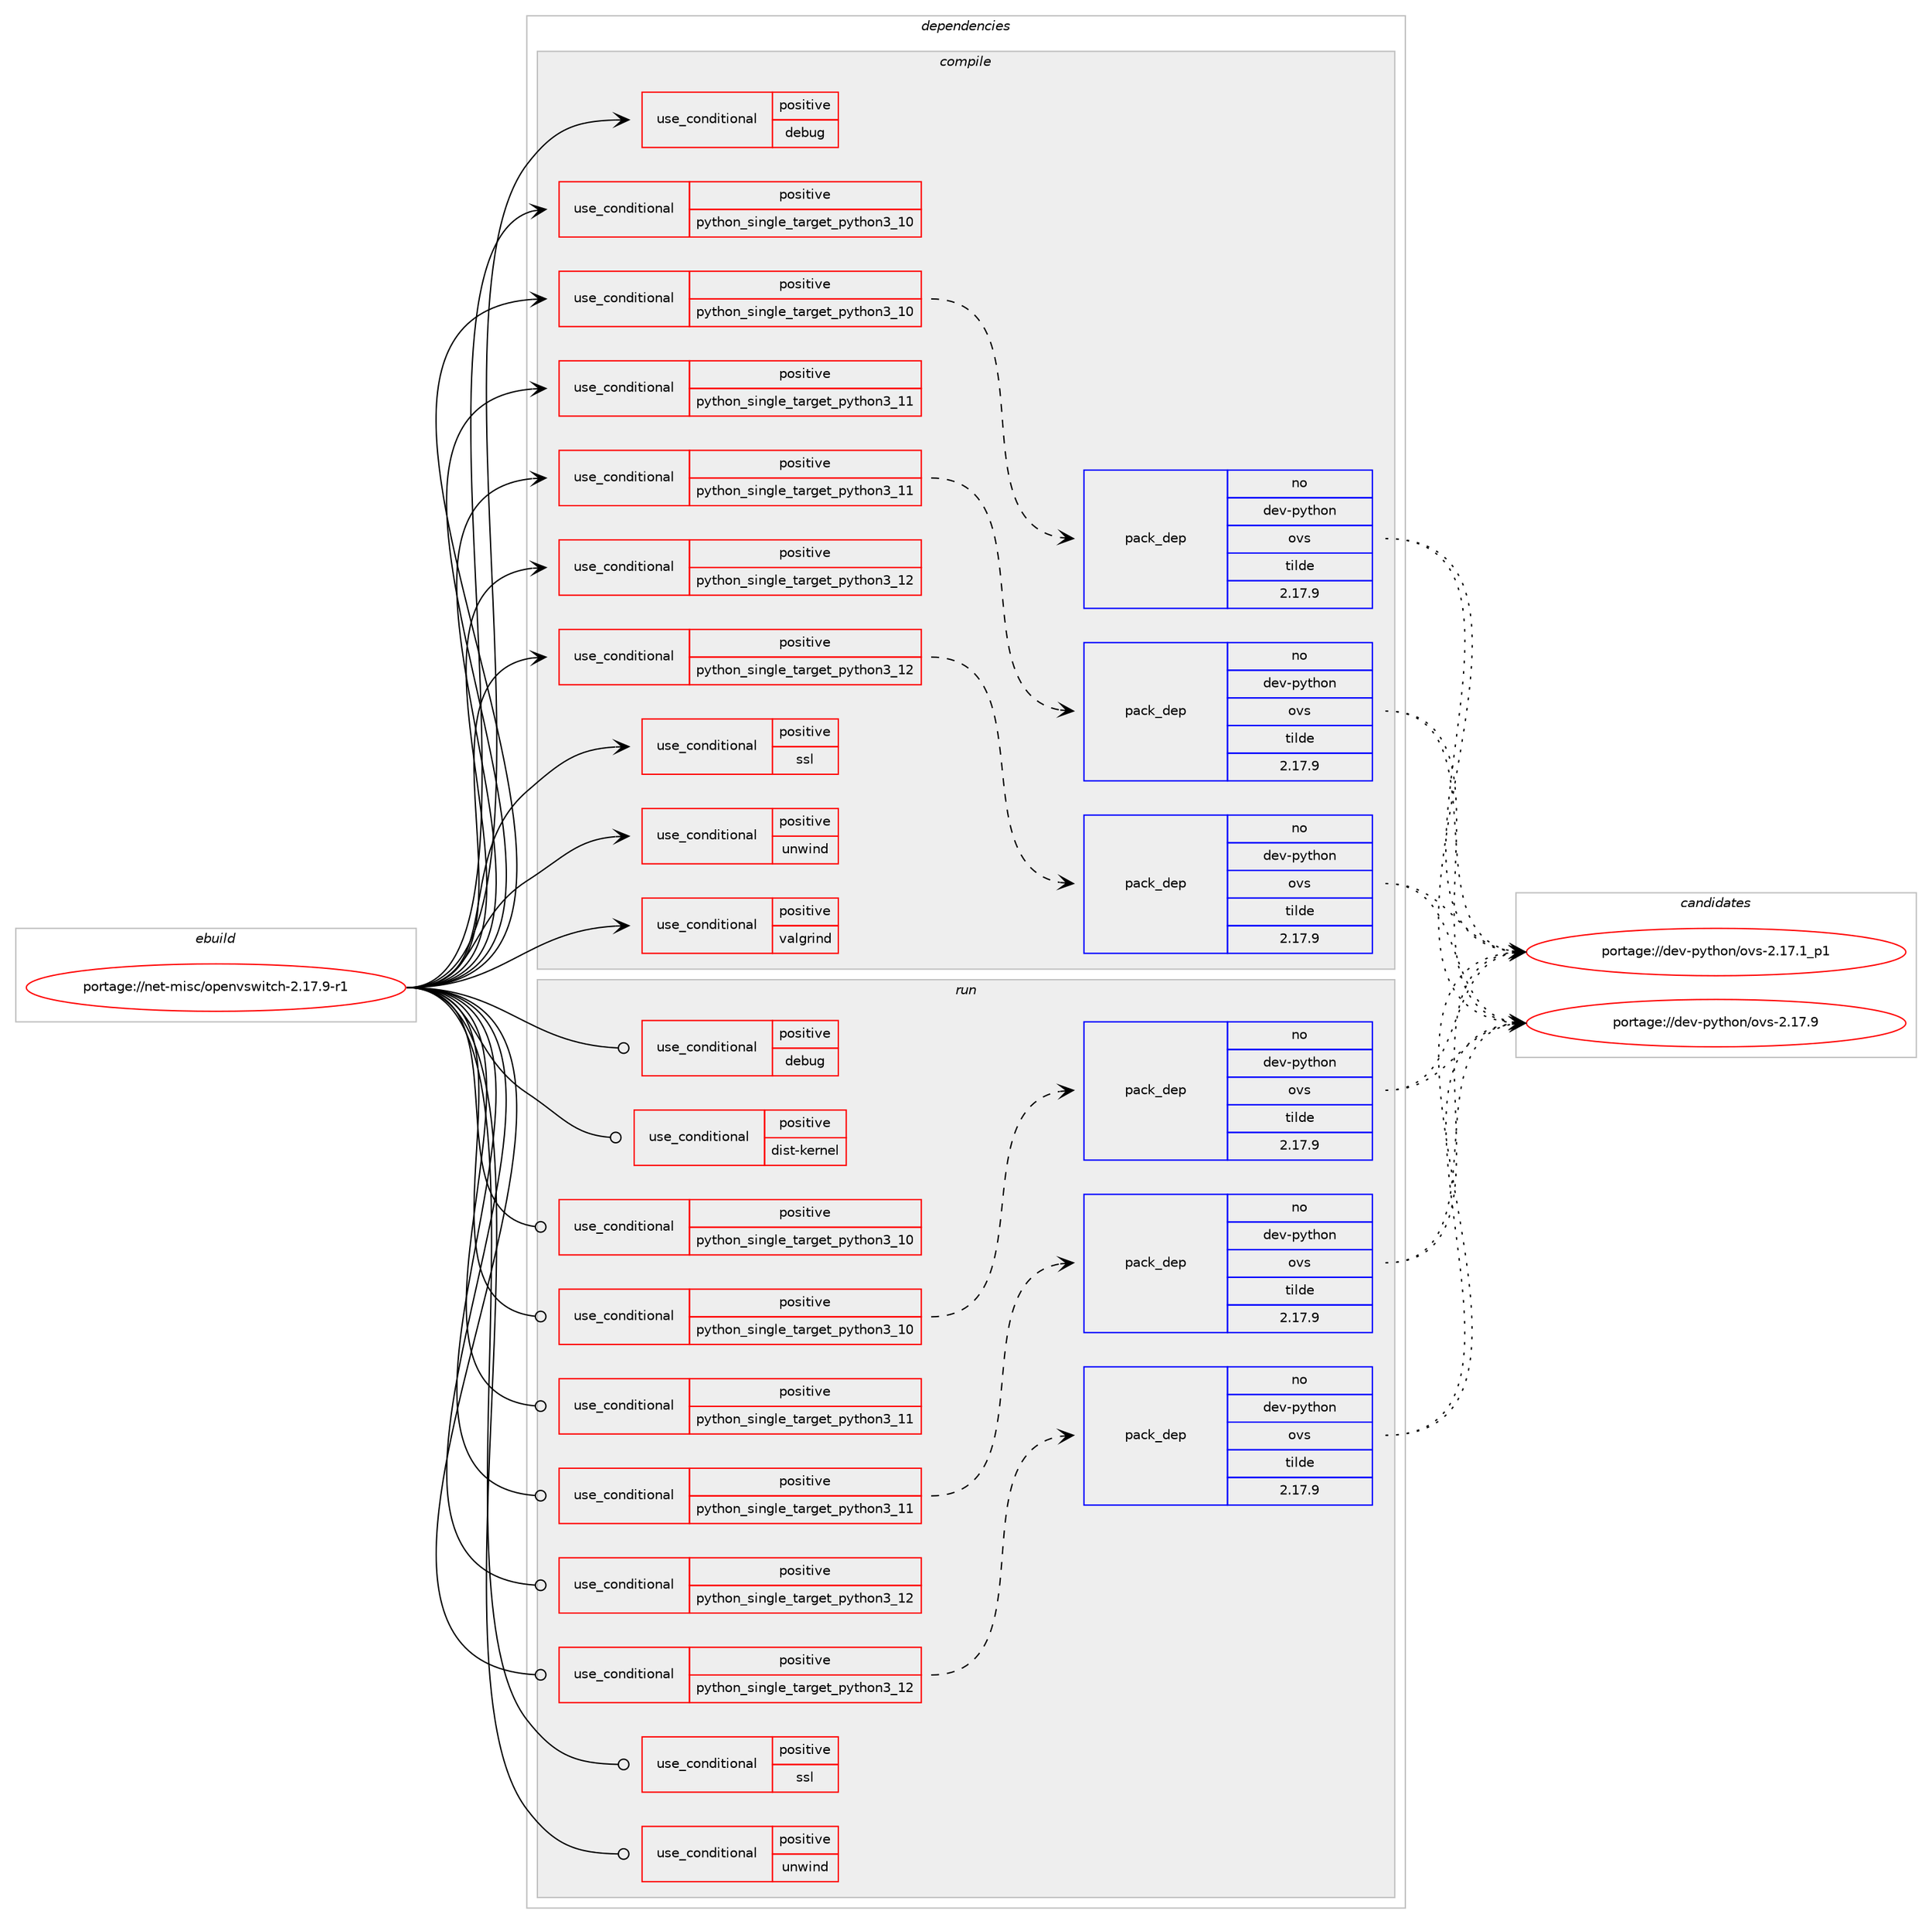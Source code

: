 digraph prolog {

# *************
# Graph options
# *************

newrank=true;
concentrate=true;
compound=true;
graph [rankdir=LR,fontname=Helvetica,fontsize=10,ranksep=1.5];#, ranksep=2.5, nodesep=0.2];
edge  [arrowhead=vee];
node  [fontname=Helvetica,fontsize=10];

# **********
# The ebuild
# **********

subgraph cluster_leftcol {
color=gray;
rank=same;
label=<<i>ebuild</i>>;
id [label="portage://net-misc/openvswitch-2.17.9-r1", color=red, width=4, href="../net-misc/openvswitch-2.17.9-r1.svg"];
}

# ****************
# The dependencies
# ****************

subgraph cluster_midcol {
color=gray;
label=<<i>dependencies</i>>;
subgraph cluster_compile {
fillcolor="#eeeeee";
style=filled;
label=<<i>compile</i>>;
subgraph cond96134 {
dependency190002 [label=<<TABLE BORDER="0" CELLBORDER="1" CELLSPACING="0" CELLPADDING="4"><TR><TD ROWSPAN="3" CELLPADDING="10">use_conditional</TD></TR><TR><TD>positive</TD></TR><TR><TD>debug</TD></TR></TABLE>>, shape=none, color=red];
# *** BEGIN UNKNOWN DEPENDENCY TYPE (TODO) ***
# dependency190002 -> package_dependency(portage://net-misc/openvswitch-2.17.9-r1,install,no,dev-lang,perl,none,[,,],[],[])
# *** END UNKNOWN DEPENDENCY TYPE (TODO) ***

}
id:e -> dependency190002:w [weight=20,style="solid",arrowhead="vee"];
subgraph cond96135 {
dependency190003 [label=<<TABLE BORDER="0" CELLBORDER="1" CELLSPACING="0" CELLPADDING="4"><TR><TD ROWSPAN="3" CELLPADDING="10">use_conditional</TD></TR><TR><TD>positive</TD></TR><TR><TD>python_single_target_python3_10</TD></TR></TABLE>>, shape=none, color=red];
# *** BEGIN UNKNOWN DEPENDENCY TYPE (TODO) ***
# dependency190003 -> package_dependency(portage://net-misc/openvswitch-2.17.9-r1,install,no,dev-lang,python,none,[,,],[slot(3.10)],[])
# *** END UNKNOWN DEPENDENCY TYPE (TODO) ***

}
id:e -> dependency190003:w [weight=20,style="solid",arrowhead="vee"];
subgraph cond96136 {
dependency190004 [label=<<TABLE BORDER="0" CELLBORDER="1" CELLSPACING="0" CELLPADDING="4"><TR><TD ROWSPAN="3" CELLPADDING="10">use_conditional</TD></TR><TR><TD>positive</TD></TR><TR><TD>python_single_target_python3_10</TD></TR></TABLE>>, shape=none, color=red];
subgraph pack91240 {
dependency190005 [label=<<TABLE BORDER="0" CELLBORDER="1" CELLSPACING="0" CELLPADDING="4" WIDTH="220"><TR><TD ROWSPAN="6" CELLPADDING="30">pack_dep</TD></TR><TR><TD WIDTH="110">no</TD></TR><TR><TD>dev-python</TD></TR><TR><TD>ovs</TD></TR><TR><TD>tilde</TD></TR><TR><TD>2.17.9</TD></TR></TABLE>>, shape=none, color=blue];
}
dependency190004:e -> dependency190005:w [weight=20,style="dashed",arrowhead="vee"];
# *** BEGIN UNKNOWN DEPENDENCY TYPE (TODO) ***
# dependency190004 -> package_dependency(portage://net-misc/openvswitch-2.17.9-r1,install,no,dev-python,twisted,none,[,,],[],[use(enable(python_targets_python3_10),negative)])
# *** END UNKNOWN DEPENDENCY TYPE (TODO) ***

# *** BEGIN UNKNOWN DEPENDENCY TYPE (TODO) ***
# dependency190004 -> package_dependency(portage://net-misc/openvswitch-2.17.9-r1,install,no,dev-python,zope-interface,none,[,,],[],[use(enable(python_targets_python3_10),negative)])
# *** END UNKNOWN DEPENDENCY TYPE (TODO) ***

}
id:e -> dependency190004:w [weight=20,style="solid",arrowhead="vee"];
subgraph cond96137 {
dependency190006 [label=<<TABLE BORDER="0" CELLBORDER="1" CELLSPACING="0" CELLPADDING="4"><TR><TD ROWSPAN="3" CELLPADDING="10">use_conditional</TD></TR><TR><TD>positive</TD></TR><TR><TD>python_single_target_python3_11</TD></TR></TABLE>>, shape=none, color=red];
# *** BEGIN UNKNOWN DEPENDENCY TYPE (TODO) ***
# dependency190006 -> package_dependency(portage://net-misc/openvswitch-2.17.9-r1,install,no,dev-lang,python,none,[,,],[slot(3.11)],[])
# *** END UNKNOWN DEPENDENCY TYPE (TODO) ***

}
id:e -> dependency190006:w [weight=20,style="solid",arrowhead="vee"];
subgraph cond96138 {
dependency190007 [label=<<TABLE BORDER="0" CELLBORDER="1" CELLSPACING="0" CELLPADDING="4"><TR><TD ROWSPAN="3" CELLPADDING="10">use_conditional</TD></TR><TR><TD>positive</TD></TR><TR><TD>python_single_target_python3_11</TD></TR></TABLE>>, shape=none, color=red];
subgraph pack91241 {
dependency190008 [label=<<TABLE BORDER="0" CELLBORDER="1" CELLSPACING="0" CELLPADDING="4" WIDTH="220"><TR><TD ROWSPAN="6" CELLPADDING="30">pack_dep</TD></TR><TR><TD WIDTH="110">no</TD></TR><TR><TD>dev-python</TD></TR><TR><TD>ovs</TD></TR><TR><TD>tilde</TD></TR><TR><TD>2.17.9</TD></TR></TABLE>>, shape=none, color=blue];
}
dependency190007:e -> dependency190008:w [weight=20,style="dashed",arrowhead="vee"];
# *** BEGIN UNKNOWN DEPENDENCY TYPE (TODO) ***
# dependency190007 -> package_dependency(portage://net-misc/openvswitch-2.17.9-r1,install,no,dev-python,twisted,none,[,,],[],[use(enable(python_targets_python3_11),negative)])
# *** END UNKNOWN DEPENDENCY TYPE (TODO) ***

# *** BEGIN UNKNOWN DEPENDENCY TYPE (TODO) ***
# dependency190007 -> package_dependency(portage://net-misc/openvswitch-2.17.9-r1,install,no,dev-python,zope-interface,none,[,,],[],[use(enable(python_targets_python3_11),negative)])
# *** END UNKNOWN DEPENDENCY TYPE (TODO) ***

}
id:e -> dependency190007:w [weight=20,style="solid",arrowhead="vee"];
subgraph cond96139 {
dependency190009 [label=<<TABLE BORDER="0" CELLBORDER="1" CELLSPACING="0" CELLPADDING="4"><TR><TD ROWSPAN="3" CELLPADDING="10">use_conditional</TD></TR><TR><TD>positive</TD></TR><TR><TD>python_single_target_python3_12</TD></TR></TABLE>>, shape=none, color=red];
# *** BEGIN UNKNOWN DEPENDENCY TYPE (TODO) ***
# dependency190009 -> package_dependency(portage://net-misc/openvswitch-2.17.9-r1,install,no,dev-lang,python,none,[,,],[slot(3.12)],[])
# *** END UNKNOWN DEPENDENCY TYPE (TODO) ***

}
id:e -> dependency190009:w [weight=20,style="solid",arrowhead="vee"];
subgraph cond96140 {
dependency190010 [label=<<TABLE BORDER="0" CELLBORDER="1" CELLSPACING="0" CELLPADDING="4"><TR><TD ROWSPAN="3" CELLPADDING="10">use_conditional</TD></TR><TR><TD>positive</TD></TR><TR><TD>python_single_target_python3_12</TD></TR></TABLE>>, shape=none, color=red];
subgraph pack91242 {
dependency190011 [label=<<TABLE BORDER="0" CELLBORDER="1" CELLSPACING="0" CELLPADDING="4" WIDTH="220"><TR><TD ROWSPAN="6" CELLPADDING="30">pack_dep</TD></TR><TR><TD WIDTH="110">no</TD></TR><TR><TD>dev-python</TD></TR><TR><TD>ovs</TD></TR><TR><TD>tilde</TD></TR><TR><TD>2.17.9</TD></TR></TABLE>>, shape=none, color=blue];
}
dependency190010:e -> dependency190011:w [weight=20,style="dashed",arrowhead="vee"];
# *** BEGIN UNKNOWN DEPENDENCY TYPE (TODO) ***
# dependency190010 -> package_dependency(portage://net-misc/openvswitch-2.17.9-r1,install,no,dev-python,twisted,none,[,,],[],[use(enable(python_targets_python3_12),negative)])
# *** END UNKNOWN DEPENDENCY TYPE (TODO) ***

# *** BEGIN UNKNOWN DEPENDENCY TYPE (TODO) ***
# dependency190010 -> package_dependency(portage://net-misc/openvswitch-2.17.9-r1,install,no,dev-python,zope-interface,none,[,,],[],[use(enable(python_targets_python3_12),negative)])
# *** END UNKNOWN DEPENDENCY TYPE (TODO) ***

}
id:e -> dependency190010:w [weight=20,style="solid",arrowhead="vee"];
subgraph cond96141 {
dependency190012 [label=<<TABLE BORDER="0" CELLBORDER="1" CELLSPACING="0" CELLPADDING="4"><TR><TD ROWSPAN="3" CELLPADDING="10">use_conditional</TD></TR><TR><TD>positive</TD></TR><TR><TD>ssl</TD></TR></TABLE>>, shape=none, color=red];
# *** BEGIN UNKNOWN DEPENDENCY TYPE (TODO) ***
# dependency190012 -> package_dependency(portage://net-misc/openvswitch-2.17.9-r1,install,no,dev-libs,openssl,none,[,,],any_same_slot,[])
# *** END UNKNOWN DEPENDENCY TYPE (TODO) ***

}
id:e -> dependency190012:w [weight=20,style="solid",arrowhead="vee"];
subgraph cond96142 {
dependency190013 [label=<<TABLE BORDER="0" CELLBORDER="1" CELLSPACING="0" CELLPADDING="4"><TR><TD ROWSPAN="3" CELLPADDING="10">use_conditional</TD></TR><TR><TD>positive</TD></TR><TR><TD>unwind</TD></TR></TABLE>>, shape=none, color=red];
# *** BEGIN UNKNOWN DEPENDENCY TYPE (TODO) ***
# dependency190013 -> package_dependency(portage://net-misc/openvswitch-2.17.9-r1,install,no,sys-libs,libunwind,none,[,,],any_same_slot,[])
# *** END UNKNOWN DEPENDENCY TYPE (TODO) ***

}
id:e -> dependency190013:w [weight=20,style="solid",arrowhead="vee"];
subgraph cond96143 {
dependency190014 [label=<<TABLE BORDER="0" CELLBORDER="1" CELLSPACING="0" CELLPADDING="4"><TR><TD ROWSPAN="3" CELLPADDING="10">use_conditional</TD></TR><TR><TD>positive</TD></TR><TR><TD>valgrind</TD></TR></TABLE>>, shape=none, color=red];
# *** BEGIN UNKNOWN DEPENDENCY TYPE (TODO) ***
# dependency190014 -> package_dependency(portage://net-misc/openvswitch-2.17.9-r1,install,no,dev-debug,valgrind,none,[,,],[],[])
# *** END UNKNOWN DEPENDENCY TYPE (TODO) ***

}
id:e -> dependency190014:w [weight=20,style="solid",arrowhead="vee"];
# *** BEGIN UNKNOWN DEPENDENCY TYPE (TODO) ***
# id -> package_dependency(portage://net-misc/openvswitch-2.17.9-r1,install,no,sys-apps,util-linux,none,[,,],[],[use(enable(caps),none)])
# *** END UNKNOWN DEPENDENCY TYPE (TODO) ***

# *** BEGIN UNKNOWN DEPENDENCY TYPE (TODO) ***
# id -> package_dependency(portage://net-misc/openvswitch-2.17.9-r1,install,no,virtual,linux-sources,none,[,,],[],[])
# *** END UNKNOWN DEPENDENCY TYPE (TODO) ***

}
subgraph cluster_compileandrun {
fillcolor="#eeeeee";
style=filled;
label=<<i>compile and run</i>>;
}
subgraph cluster_run {
fillcolor="#eeeeee";
style=filled;
label=<<i>run</i>>;
subgraph cond96144 {
dependency190015 [label=<<TABLE BORDER="0" CELLBORDER="1" CELLSPACING="0" CELLPADDING="4"><TR><TD ROWSPAN="3" CELLPADDING="10">use_conditional</TD></TR><TR><TD>positive</TD></TR><TR><TD>debug</TD></TR></TABLE>>, shape=none, color=red];
# *** BEGIN UNKNOWN DEPENDENCY TYPE (TODO) ***
# dependency190015 -> package_dependency(portage://net-misc/openvswitch-2.17.9-r1,run,no,dev-lang,perl,none,[,,],[],[])
# *** END UNKNOWN DEPENDENCY TYPE (TODO) ***

}
id:e -> dependency190015:w [weight=20,style="solid",arrowhead="odot"];
subgraph cond96145 {
dependency190016 [label=<<TABLE BORDER="0" CELLBORDER="1" CELLSPACING="0" CELLPADDING="4"><TR><TD ROWSPAN="3" CELLPADDING="10">use_conditional</TD></TR><TR><TD>positive</TD></TR><TR><TD>dist-kernel</TD></TR></TABLE>>, shape=none, color=red];
# *** BEGIN UNKNOWN DEPENDENCY TYPE (TODO) ***
# dependency190016 -> package_dependency(portage://net-misc/openvswitch-2.17.9-r1,run,no,virtual,dist-kernel,none,[,,],any_same_slot,[])
# *** END UNKNOWN DEPENDENCY TYPE (TODO) ***

}
id:e -> dependency190016:w [weight=20,style="solid",arrowhead="odot"];
subgraph cond96146 {
dependency190017 [label=<<TABLE BORDER="0" CELLBORDER="1" CELLSPACING="0" CELLPADDING="4"><TR><TD ROWSPAN="3" CELLPADDING="10">use_conditional</TD></TR><TR><TD>positive</TD></TR><TR><TD>python_single_target_python3_10</TD></TR></TABLE>>, shape=none, color=red];
# *** BEGIN UNKNOWN DEPENDENCY TYPE (TODO) ***
# dependency190017 -> package_dependency(portage://net-misc/openvswitch-2.17.9-r1,run,no,dev-lang,python,none,[,,],[slot(3.10)],[])
# *** END UNKNOWN DEPENDENCY TYPE (TODO) ***

}
id:e -> dependency190017:w [weight=20,style="solid",arrowhead="odot"];
subgraph cond96147 {
dependency190018 [label=<<TABLE BORDER="0" CELLBORDER="1" CELLSPACING="0" CELLPADDING="4"><TR><TD ROWSPAN="3" CELLPADDING="10">use_conditional</TD></TR><TR><TD>positive</TD></TR><TR><TD>python_single_target_python3_10</TD></TR></TABLE>>, shape=none, color=red];
subgraph pack91243 {
dependency190019 [label=<<TABLE BORDER="0" CELLBORDER="1" CELLSPACING="0" CELLPADDING="4" WIDTH="220"><TR><TD ROWSPAN="6" CELLPADDING="30">pack_dep</TD></TR><TR><TD WIDTH="110">no</TD></TR><TR><TD>dev-python</TD></TR><TR><TD>ovs</TD></TR><TR><TD>tilde</TD></TR><TR><TD>2.17.9</TD></TR></TABLE>>, shape=none, color=blue];
}
dependency190018:e -> dependency190019:w [weight=20,style="dashed",arrowhead="vee"];
# *** BEGIN UNKNOWN DEPENDENCY TYPE (TODO) ***
# dependency190018 -> package_dependency(portage://net-misc/openvswitch-2.17.9-r1,run,no,dev-python,twisted,none,[,,],[],[use(enable(python_targets_python3_10),negative)])
# *** END UNKNOWN DEPENDENCY TYPE (TODO) ***

# *** BEGIN UNKNOWN DEPENDENCY TYPE (TODO) ***
# dependency190018 -> package_dependency(portage://net-misc/openvswitch-2.17.9-r1,run,no,dev-python,zope-interface,none,[,,],[],[use(enable(python_targets_python3_10),negative)])
# *** END UNKNOWN DEPENDENCY TYPE (TODO) ***

}
id:e -> dependency190018:w [weight=20,style="solid",arrowhead="odot"];
subgraph cond96148 {
dependency190020 [label=<<TABLE BORDER="0" CELLBORDER="1" CELLSPACING="0" CELLPADDING="4"><TR><TD ROWSPAN="3" CELLPADDING="10">use_conditional</TD></TR><TR><TD>positive</TD></TR><TR><TD>python_single_target_python3_11</TD></TR></TABLE>>, shape=none, color=red];
# *** BEGIN UNKNOWN DEPENDENCY TYPE (TODO) ***
# dependency190020 -> package_dependency(portage://net-misc/openvswitch-2.17.9-r1,run,no,dev-lang,python,none,[,,],[slot(3.11)],[])
# *** END UNKNOWN DEPENDENCY TYPE (TODO) ***

}
id:e -> dependency190020:w [weight=20,style="solid",arrowhead="odot"];
subgraph cond96149 {
dependency190021 [label=<<TABLE BORDER="0" CELLBORDER="1" CELLSPACING="0" CELLPADDING="4"><TR><TD ROWSPAN="3" CELLPADDING="10">use_conditional</TD></TR><TR><TD>positive</TD></TR><TR><TD>python_single_target_python3_11</TD></TR></TABLE>>, shape=none, color=red];
subgraph pack91244 {
dependency190022 [label=<<TABLE BORDER="0" CELLBORDER="1" CELLSPACING="0" CELLPADDING="4" WIDTH="220"><TR><TD ROWSPAN="6" CELLPADDING="30">pack_dep</TD></TR><TR><TD WIDTH="110">no</TD></TR><TR><TD>dev-python</TD></TR><TR><TD>ovs</TD></TR><TR><TD>tilde</TD></TR><TR><TD>2.17.9</TD></TR></TABLE>>, shape=none, color=blue];
}
dependency190021:e -> dependency190022:w [weight=20,style="dashed",arrowhead="vee"];
# *** BEGIN UNKNOWN DEPENDENCY TYPE (TODO) ***
# dependency190021 -> package_dependency(portage://net-misc/openvswitch-2.17.9-r1,run,no,dev-python,twisted,none,[,,],[],[use(enable(python_targets_python3_11),negative)])
# *** END UNKNOWN DEPENDENCY TYPE (TODO) ***

# *** BEGIN UNKNOWN DEPENDENCY TYPE (TODO) ***
# dependency190021 -> package_dependency(portage://net-misc/openvswitch-2.17.9-r1,run,no,dev-python,zope-interface,none,[,,],[],[use(enable(python_targets_python3_11),negative)])
# *** END UNKNOWN DEPENDENCY TYPE (TODO) ***

}
id:e -> dependency190021:w [weight=20,style="solid",arrowhead="odot"];
subgraph cond96150 {
dependency190023 [label=<<TABLE BORDER="0" CELLBORDER="1" CELLSPACING="0" CELLPADDING="4"><TR><TD ROWSPAN="3" CELLPADDING="10">use_conditional</TD></TR><TR><TD>positive</TD></TR><TR><TD>python_single_target_python3_12</TD></TR></TABLE>>, shape=none, color=red];
# *** BEGIN UNKNOWN DEPENDENCY TYPE (TODO) ***
# dependency190023 -> package_dependency(portage://net-misc/openvswitch-2.17.9-r1,run,no,dev-lang,python,none,[,,],[slot(3.12)],[])
# *** END UNKNOWN DEPENDENCY TYPE (TODO) ***

}
id:e -> dependency190023:w [weight=20,style="solid",arrowhead="odot"];
subgraph cond96151 {
dependency190024 [label=<<TABLE BORDER="0" CELLBORDER="1" CELLSPACING="0" CELLPADDING="4"><TR><TD ROWSPAN="3" CELLPADDING="10">use_conditional</TD></TR><TR><TD>positive</TD></TR><TR><TD>python_single_target_python3_12</TD></TR></TABLE>>, shape=none, color=red];
subgraph pack91245 {
dependency190025 [label=<<TABLE BORDER="0" CELLBORDER="1" CELLSPACING="0" CELLPADDING="4" WIDTH="220"><TR><TD ROWSPAN="6" CELLPADDING="30">pack_dep</TD></TR><TR><TD WIDTH="110">no</TD></TR><TR><TD>dev-python</TD></TR><TR><TD>ovs</TD></TR><TR><TD>tilde</TD></TR><TR><TD>2.17.9</TD></TR></TABLE>>, shape=none, color=blue];
}
dependency190024:e -> dependency190025:w [weight=20,style="dashed",arrowhead="vee"];
# *** BEGIN UNKNOWN DEPENDENCY TYPE (TODO) ***
# dependency190024 -> package_dependency(portage://net-misc/openvswitch-2.17.9-r1,run,no,dev-python,twisted,none,[,,],[],[use(enable(python_targets_python3_12),negative)])
# *** END UNKNOWN DEPENDENCY TYPE (TODO) ***

# *** BEGIN UNKNOWN DEPENDENCY TYPE (TODO) ***
# dependency190024 -> package_dependency(portage://net-misc/openvswitch-2.17.9-r1,run,no,dev-python,zope-interface,none,[,,],[],[use(enable(python_targets_python3_12),negative)])
# *** END UNKNOWN DEPENDENCY TYPE (TODO) ***

}
id:e -> dependency190024:w [weight=20,style="solid",arrowhead="odot"];
subgraph cond96152 {
dependency190026 [label=<<TABLE BORDER="0" CELLBORDER="1" CELLSPACING="0" CELLPADDING="4"><TR><TD ROWSPAN="3" CELLPADDING="10">use_conditional</TD></TR><TR><TD>positive</TD></TR><TR><TD>ssl</TD></TR></TABLE>>, shape=none, color=red];
# *** BEGIN UNKNOWN DEPENDENCY TYPE (TODO) ***
# dependency190026 -> package_dependency(portage://net-misc/openvswitch-2.17.9-r1,run,no,dev-libs,openssl,none,[,,],any_same_slot,[])
# *** END UNKNOWN DEPENDENCY TYPE (TODO) ***

}
id:e -> dependency190026:w [weight=20,style="solid",arrowhead="odot"];
subgraph cond96153 {
dependency190027 [label=<<TABLE BORDER="0" CELLBORDER="1" CELLSPACING="0" CELLPADDING="4"><TR><TD ROWSPAN="3" CELLPADDING="10">use_conditional</TD></TR><TR><TD>positive</TD></TR><TR><TD>unwind</TD></TR></TABLE>>, shape=none, color=red];
# *** BEGIN UNKNOWN DEPENDENCY TYPE (TODO) ***
# dependency190027 -> package_dependency(portage://net-misc/openvswitch-2.17.9-r1,run,no,sys-libs,libunwind,none,[,,],any_same_slot,[])
# *** END UNKNOWN DEPENDENCY TYPE (TODO) ***

}
id:e -> dependency190027:w [weight=20,style="solid",arrowhead="odot"];
# *** BEGIN UNKNOWN DEPENDENCY TYPE (TODO) ***
# id -> package_dependency(portage://net-misc/openvswitch-2.17.9-r1,run,no,sys-apps,kmod,none,[,,],[],[use(enable(tools),none)])
# *** END UNKNOWN DEPENDENCY TYPE (TODO) ***

# *** BEGIN UNKNOWN DEPENDENCY TYPE (TODO) ***
# id -> package_dependency(portage://net-misc/openvswitch-2.17.9-r1,run,no,virtual,tmpfiles,none,[,,],[],[])
# *** END UNKNOWN DEPENDENCY TYPE (TODO) ***

}
}

# **************
# The candidates
# **************

subgraph cluster_choices {
rank=same;
color=gray;
label=<<i>candidates</i>>;

subgraph choice91240 {
color=black;
nodesep=1;
choice1001011184511212111610411111047111118115455046495546499511249 [label="portage://dev-python/ovs-2.17.1_p1", color=red, width=4,href="../dev-python/ovs-2.17.1_p1.svg"];
choice100101118451121211161041111104711111811545504649554657 [label="portage://dev-python/ovs-2.17.9", color=red, width=4,href="../dev-python/ovs-2.17.9.svg"];
dependency190005:e -> choice1001011184511212111610411111047111118115455046495546499511249:w [style=dotted,weight="100"];
dependency190005:e -> choice100101118451121211161041111104711111811545504649554657:w [style=dotted,weight="100"];
}
subgraph choice91241 {
color=black;
nodesep=1;
choice1001011184511212111610411111047111118115455046495546499511249 [label="portage://dev-python/ovs-2.17.1_p1", color=red, width=4,href="../dev-python/ovs-2.17.1_p1.svg"];
choice100101118451121211161041111104711111811545504649554657 [label="portage://dev-python/ovs-2.17.9", color=red, width=4,href="../dev-python/ovs-2.17.9.svg"];
dependency190008:e -> choice1001011184511212111610411111047111118115455046495546499511249:w [style=dotted,weight="100"];
dependency190008:e -> choice100101118451121211161041111104711111811545504649554657:w [style=dotted,weight="100"];
}
subgraph choice91242 {
color=black;
nodesep=1;
choice1001011184511212111610411111047111118115455046495546499511249 [label="portage://dev-python/ovs-2.17.1_p1", color=red, width=4,href="../dev-python/ovs-2.17.1_p1.svg"];
choice100101118451121211161041111104711111811545504649554657 [label="portage://dev-python/ovs-2.17.9", color=red, width=4,href="../dev-python/ovs-2.17.9.svg"];
dependency190011:e -> choice1001011184511212111610411111047111118115455046495546499511249:w [style=dotted,weight="100"];
dependency190011:e -> choice100101118451121211161041111104711111811545504649554657:w [style=dotted,weight="100"];
}
subgraph choice91243 {
color=black;
nodesep=1;
choice1001011184511212111610411111047111118115455046495546499511249 [label="portage://dev-python/ovs-2.17.1_p1", color=red, width=4,href="../dev-python/ovs-2.17.1_p1.svg"];
choice100101118451121211161041111104711111811545504649554657 [label="portage://dev-python/ovs-2.17.9", color=red, width=4,href="../dev-python/ovs-2.17.9.svg"];
dependency190019:e -> choice1001011184511212111610411111047111118115455046495546499511249:w [style=dotted,weight="100"];
dependency190019:e -> choice100101118451121211161041111104711111811545504649554657:w [style=dotted,weight="100"];
}
subgraph choice91244 {
color=black;
nodesep=1;
choice1001011184511212111610411111047111118115455046495546499511249 [label="portage://dev-python/ovs-2.17.1_p1", color=red, width=4,href="../dev-python/ovs-2.17.1_p1.svg"];
choice100101118451121211161041111104711111811545504649554657 [label="portage://dev-python/ovs-2.17.9", color=red, width=4,href="../dev-python/ovs-2.17.9.svg"];
dependency190022:e -> choice1001011184511212111610411111047111118115455046495546499511249:w [style=dotted,weight="100"];
dependency190022:e -> choice100101118451121211161041111104711111811545504649554657:w [style=dotted,weight="100"];
}
subgraph choice91245 {
color=black;
nodesep=1;
choice1001011184511212111610411111047111118115455046495546499511249 [label="portage://dev-python/ovs-2.17.1_p1", color=red, width=4,href="../dev-python/ovs-2.17.1_p1.svg"];
choice100101118451121211161041111104711111811545504649554657 [label="portage://dev-python/ovs-2.17.9", color=red, width=4,href="../dev-python/ovs-2.17.9.svg"];
dependency190025:e -> choice1001011184511212111610411111047111118115455046495546499511249:w [style=dotted,weight="100"];
dependency190025:e -> choice100101118451121211161041111104711111811545504649554657:w [style=dotted,weight="100"];
}
}

}
